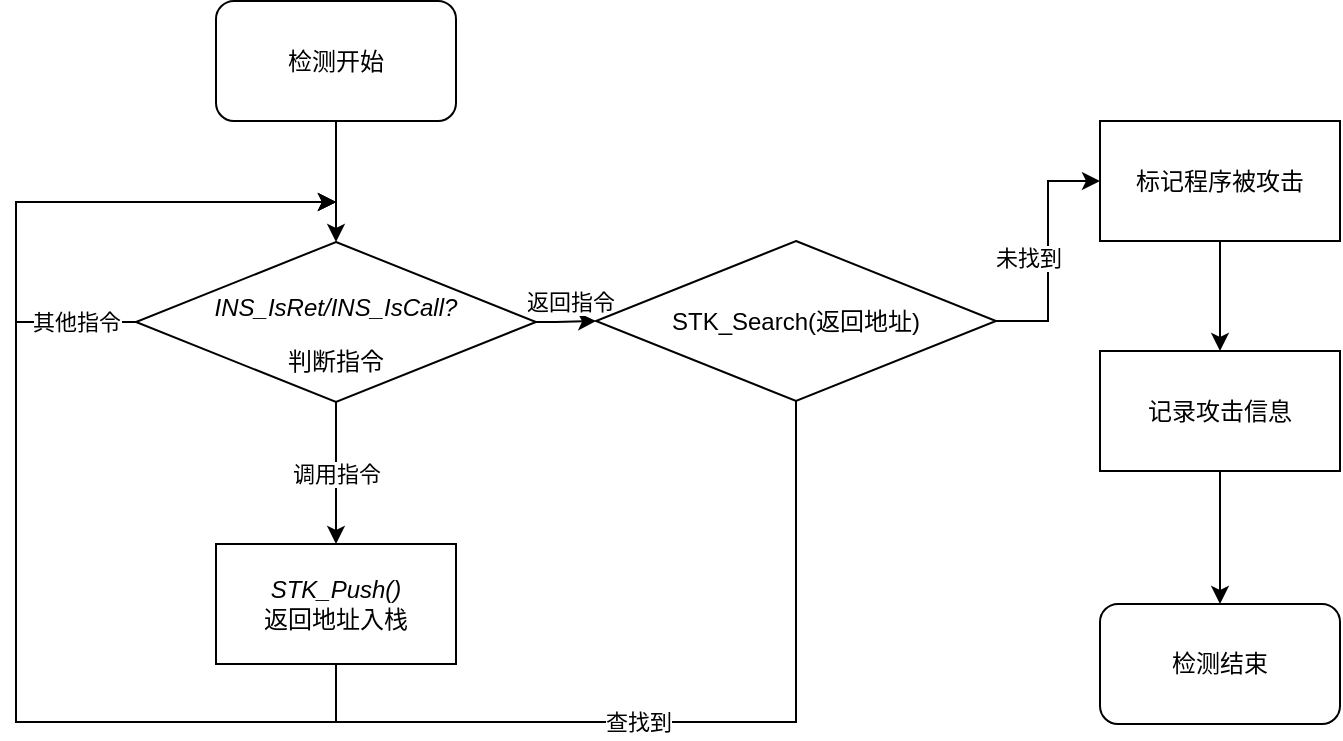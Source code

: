 <mxfile version="10.6.7" type="device"><diagram id="I3G7kEA3SUd09m9k9rh1" name="Page-1"><mxGraphModel dx="1324" dy="740" grid="1" gridSize="10" guides="1" tooltips="1" connect="1" arrows="1" fold="1" page="1" pageScale="1" pageWidth="850" pageHeight="1100" math="0" shadow="0"><root><mxCell id="0"/><mxCell id="1" parent="0"/><mxCell id="8LwgNLev6JubnL6FszjK-11" value="调用指令" style="edgeStyle=orthogonalEdgeStyle;rounded=0;orthogonalLoop=1;jettySize=auto;html=1;" parent="1" source="8LwgNLev6JubnL6FszjK-2" target="8LwgNLev6JubnL6FszjK-7" edge="1"><mxGeometry relative="1" as="geometry"><Array as="points"><mxPoint x="220" y="340"/><mxPoint x="220" y="340"/></Array></mxGeometry></mxCell><mxCell id="gS2ehWRh7WA9bIaN2GA--24" value="其他指令" style="edgeStyle=orthogonalEdgeStyle;rounded=0;orthogonalLoop=1;jettySize=auto;html=1;" edge="1" parent="1" source="8LwgNLev6JubnL6FszjK-2"><mxGeometry x="-0.786" relative="1" as="geometry"><mxPoint x="220" y="190" as="targetPoint"/><Array as="points"><mxPoint x="60" y="250"/><mxPoint x="60" y="190"/></Array><mxPoint as="offset"/></mxGeometry></mxCell><mxCell id="8LwgNLev6JubnL6FszjK-2" value="&lt;p&gt;&lt;i&gt;&lt;span&gt;INS_IsRet/&lt;/span&gt;&lt;/i&gt;&lt;i&gt;&lt;span&gt;&lt;i&gt;&lt;span&gt;INS_IsCall&lt;/span&gt;&lt;/i&gt;?&lt;br&gt;&lt;/span&gt;&lt;/i&gt;&lt;/p&gt;&lt;div&gt;判断指令&lt;br&gt;&lt;/div&gt;" style="rhombus;whiteSpace=wrap;html=1;" parent="1" vertex="1"><mxGeometry x="120" y="210" width="200" height="80" as="geometry"/></mxCell><mxCell id="8LwgNLev6JubnL6FszjK-3" value="检测开始" style="rounded=1;whiteSpace=wrap;html=1;" parent="1" vertex="1"><mxGeometry x="160" y="89.5" width="120" height="60" as="geometry"/></mxCell><mxCell id="gS2ehWRh7WA9bIaN2GA--28" value="" style="edgeStyle=orthogonalEdgeStyle;rounded=0;orthogonalLoop=1;jettySize=auto;html=1;" edge="1" parent="1" source="8LwgNLev6JubnL6FszjK-7"><mxGeometry relative="1" as="geometry"><mxPoint x="220" y="190" as="targetPoint"/><Array as="points"><mxPoint x="220" y="450"/><mxPoint x="60" y="450"/><mxPoint x="60" y="190"/></Array></mxGeometry></mxCell><mxCell id="8LwgNLev6JubnL6FszjK-7" value="&lt;div&gt;&lt;i&gt;STK_Push()&lt;/i&gt;&lt;/div&gt;返回地址入栈" style="rounded=0;whiteSpace=wrap;html=1;" parent="1" vertex="1"><mxGeometry x="160" y="361" width="120" height="60" as="geometry"/></mxCell><mxCell id="8LwgNLev6JubnL6FszjK-27" value="" style="edgeStyle=orthogonalEdgeStyle;rounded=0;orthogonalLoop=1;jettySize=auto;html=1;" parent="1" source="8LwgNLev6JubnL6FszjK-28" target="8LwgNLev6JubnL6FszjK-20" edge="1"><mxGeometry relative="1" as="geometry"/></mxCell><mxCell id="8LwgNLev6JubnL6FszjK-18" value="标记程序被攻击" style="rounded=0;whiteSpace=wrap;html=1;" parent="1" vertex="1"><mxGeometry x="602" y="149.5" width="120" height="60" as="geometry"/></mxCell><mxCell id="8LwgNLev6JubnL6FszjK-20" value="检测结束" style="rounded=1;whiteSpace=wrap;html=1;" parent="1" vertex="1"><mxGeometry x="602" y="391" width="120" height="60" as="geometry"/></mxCell><mxCell id="8LwgNLev6JubnL6FszjK-28" value="记录攻击信息" style="rounded=0;whiteSpace=wrap;html=1;" parent="1" vertex="1"><mxGeometry x="602" y="264.5" width="120" height="60" as="geometry"/></mxCell><mxCell id="8LwgNLev6JubnL6FszjK-29" value="" style="edgeStyle=orthogonalEdgeStyle;rounded=0;orthogonalLoop=1;jettySize=auto;html=1;" parent="1" source="8LwgNLev6JubnL6FszjK-18" target="8LwgNLev6JubnL6FszjK-28" edge="1"><mxGeometry relative="1" as="geometry"><mxPoint x="662" y="189.5" as="sourcePoint"/><mxPoint x="662" y="309.5" as="targetPoint"/></mxGeometry></mxCell><mxCell id="gS2ehWRh7WA9bIaN2GA--13" value="" style="edgeStyle=orthogonalEdgeStyle;rounded=0;orthogonalLoop=1;jettySize=auto;html=1;" edge="1" parent="1"><mxGeometry relative="1" as="geometry"><mxPoint x="220" y="170" as="sourcePoint"/><mxPoint x="220" y="210" as="targetPoint"/><Array as="points"><mxPoint x="220" y="150"/><mxPoint x="220" y="150"/></Array></mxGeometry></mxCell><mxCell id="gS2ehWRh7WA9bIaN2GA--18" value="返回指令" style="edgeStyle=orthogonalEdgeStyle;rounded=0;orthogonalLoop=1;jettySize=auto;html=1;entryX=0;entryY=0.5;entryDx=0;entryDy=0;" edge="1" parent="1" target="gS2ehWRh7WA9bIaN2GA--5"><mxGeometry x="0.176" y="10" relative="1" as="geometry"><mxPoint x="320" y="250" as="sourcePoint"/><mxPoint x="370" y="180" as="targetPoint"/><Array as="points"><mxPoint x="330" y="250"/></Array><mxPoint as="offset"/></mxGeometry></mxCell><mxCell id="gS2ehWRh7WA9bIaN2GA--31" value="未找到" style="edgeStyle=orthogonalEdgeStyle;rounded=0;orthogonalLoop=1;jettySize=auto;html=1;entryX=0;entryY=0.5;entryDx=0;entryDy=0;exitX=1;exitY=0.5;exitDx=0;exitDy=0;" edge="1" parent="1" source="gS2ehWRh7WA9bIaN2GA--5" target="8LwgNLev6JubnL6FszjK-18"><mxGeometry x="-0.048" y="10" relative="1" as="geometry"><mxPoint x="570.75" y="180" as="sourcePoint"/><mxPoint as="offset"/></mxGeometry></mxCell><mxCell id="gS2ehWRh7WA9bIaN2GA--38" value="查找到" style="edgeStyle=orthogonalEdgeStyle;rounded=0;orthogonalLoop=1;jettySize=auto;html=1;" edge="1" parent="1" source="gS2ehWRh7WA9bIaN2GA--5"><mxGeometry x="-0.669" y="-80" relative="1" as="geometry"><mxPoint x="220" y="190" as="targetPoint"/><Array as="points"><mxPoint x="450" y="450"/><mxPoint x="60" y="450"/><mxPoint x="60" y="190"/></Array><mxPoint x="-79" y="80" as="offset"/></mxGeometry></mxCell><mxCell id="gS2ehWRh7WA9bIaN2GA--5" value="&lt;div&gt;STK_Search(返回地址)&lt;/div&gt;" style="rhombus;whiteSpace=wrap;html=1;" vertex="1" parent="1"><mxGeometry x="350" y="209.5" width="200" height="80" as="geometry"/></mxCell></root></mxGraphModel></diagram></mxfile>